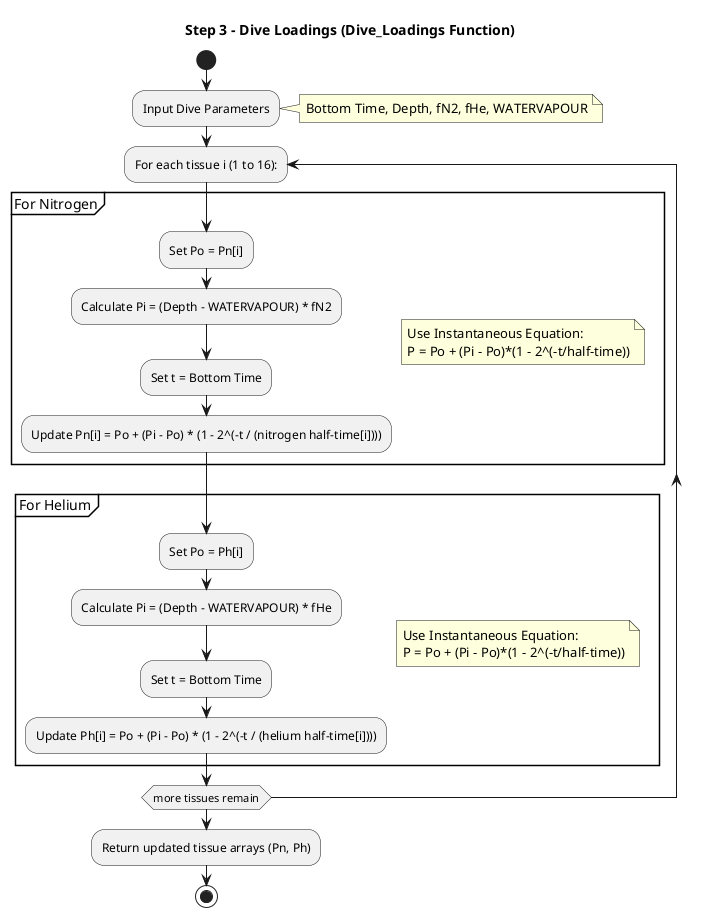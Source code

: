 ﻿@startuml Step3_Dive_Loadings
title Step 3 – Dive Loadings (Dive_Loadings Function)

start
:Input Dive Parameters;
note right
Bottom Time, Depth, fN2, fHe, WATERVAPOUR
end note


repeat :For each tissue i (1 to 16):
  partition "For Nitrogen" {
    note right
      Use Instantaneous Equation:
      P = Po + (Pi - Po)*(1 - 2^(-t/half-time))
    end note
    :Set Po = Pn[i];
    :Calculate Pi = (Depth - WATERVAPOUR) * fN2;
    :Set t = Bottom Time;
    :Update Pn[i] = Po + (Pi - Po) * (1 - 2^(-t / (nitrogen half-time[i])));
  }
  
  partition "For Helium" {
    note right
      Use Instantaneous Equation:
      P = Po + (Pi - Po)*(1 - 2^(-t/half-time))
    end note
    :Set Po = Ph[i];
    :Calculate Pi = (Depth - WATERVAPOUR) * fHe;
    :Set t = Bottom Time;
    :Update Ph[i] = Po + (Pi - Po) * (1 - 2^(-t / (helium half-time[i])));
  }
repeat while (more tissues remain)

:Return updated tissue arrays (Pn, Ph);
stop

@enduml

